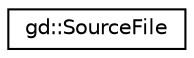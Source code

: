 digraph "Graphical Class Hierarchy"
{
  edge [fontname="Helvetica",fontsize="10",labelfontname="Helvetica",labelfontsize="10"];
  node [fontname="Helvetica",fontsize="10",shape=record];
  rankdir="LR";
  Node1 [label="gd::SourceFile",height=0.2,width=0.4,color="black", fillcolor="white", style="filled",URL="$classgd_1_1_source_file.html",tooltip="Represents a &quot;physical&quot; source file. "];
}
